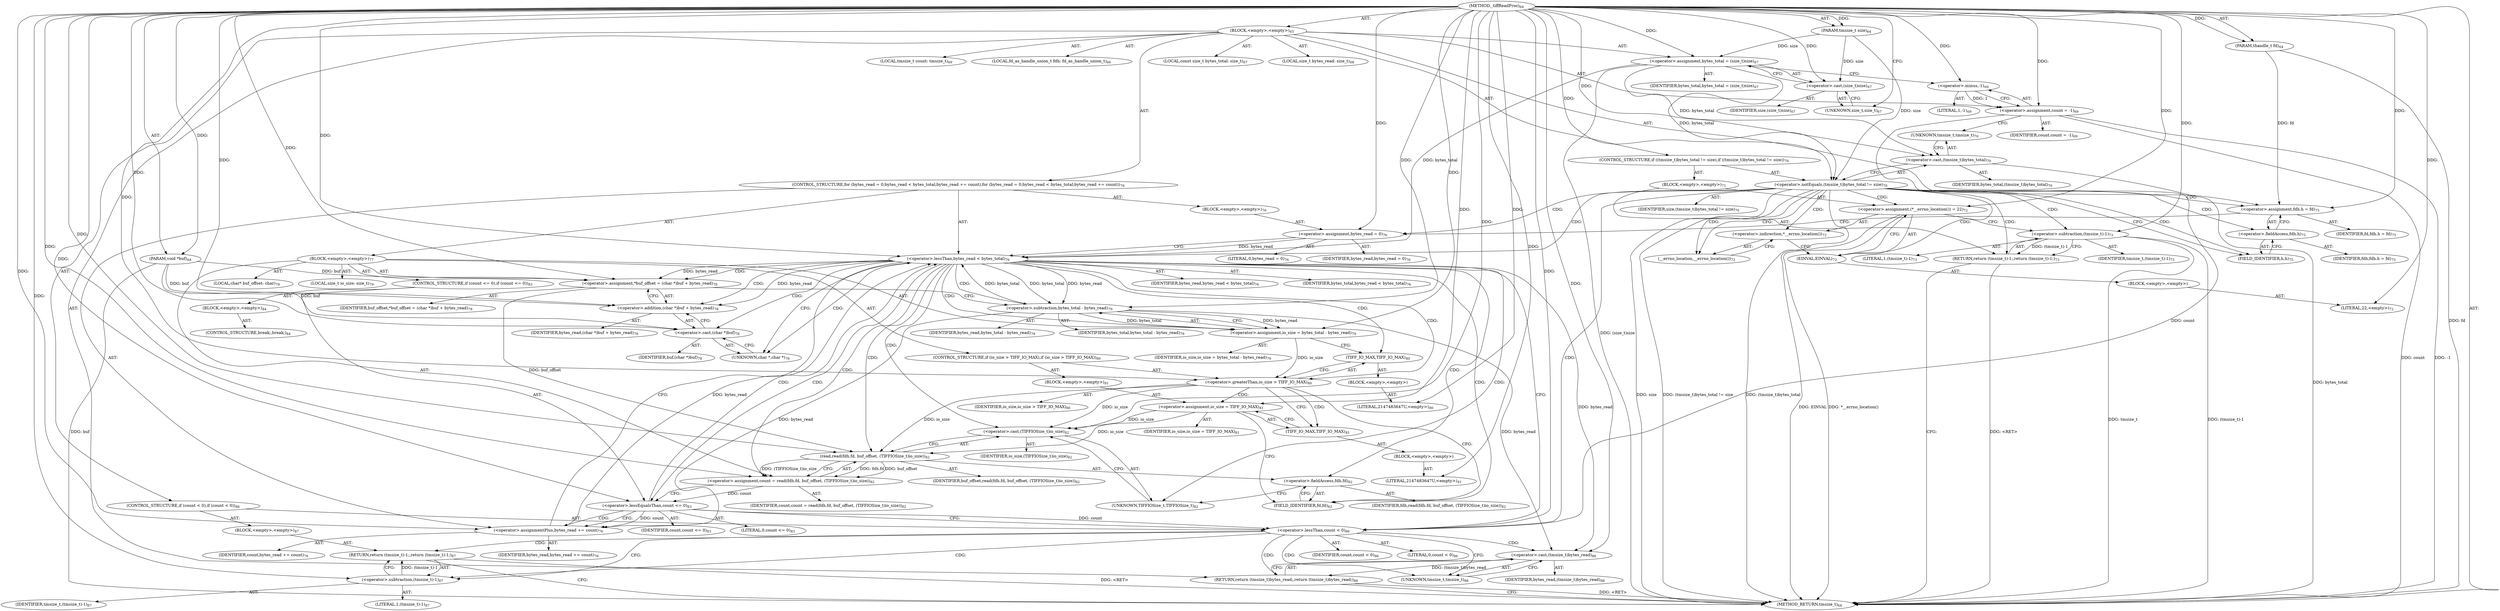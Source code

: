 digraph "_tiffReadProc" {  
"33563" [label = <(METHOD,_tiffReadProc)<SUB>64</SUB>> ]
"33564" [label = <(PARAM,thandle_t fd)<SUB>64</SUB>> ]
"33565" [label = <(PARAM,void *buf)<SUB>64</SUB>> ]
"33566" [label = <(PARAM,tmsize_t size)<SUB>64</SUB>> ]
"33567" [label = <(BLOCK,&lt;empty&gt;,&lt;empty&gt;)<SUB>65</SUB>> ]
"33568" [label = <(LOCAL,fd_as_handle_union_t fdh: fd_as_handle_union_t)<SUB>66</SUB>> ]
"33569" [label = <(LOCAL,const size_t bytes_total: size_t)<SUB>67</SUB>> ]
"33570" [label = <(&lt;operator&gt;.assignment,bytes_total = (size_t)size)<SUB>67</SUB>> ]
"33571" [label = <(IDENTIFIER,bytes_total,bytes_total = (size_t)size)<SUB>67</SUB>> ]
"33572" [label = <(&lt;operator&gt;.cast,(size_t)size)<SUB>67</SUB>> ]
"33573" [label = <(UNKNOWN,size_t,size_t)<SUB>67</SUB>> ]
"33574" [label = <(IDENTIFIER,size,(size_t)size)<SUB>67</SUB>> ]
"33575" [label = <(LOCAL,size_t bytes_read: size_t)<SUB>68</SUB>> ]
"33576" [label = <(LOCAL,tmsize_t count: tmsize_t)<SUB>69</SUB>> ]
"33577" [label = <(&lt;operator&gt;.assignment,count = -1)<SUB>69</SUB>> ]
"33578" [label = <(IDENTIFIER,count,count = -1)<SUB>69</SUB>> ]
"33579" [label = <(&lt;operator&gt;.minus,-1)<SUB>69</SUB>> ]
"33580" [label = <(LITERAL,1,-1)<SUB>69</SUB>> ]
"33581" [label = <(CONTROL_STRUCTURE,if ((tmsize_t)bytes_total != size),if ((tmsize_t)bytes_total != size))<SUB>70</SUB>> ]
"33582" [label = <(&lt;operator&gt;.notEquals,(tmsize_t)bytes_total != size)<SUB>70</SUB>> ]
"33583" [label = <(&lt;operator&gt;.cast,(tmsize_t)bytes_total)<SUB>70</SUB>> ]
"33584" [label = <(UNKNOWN,tmsize_t,tmsize_t)<SUB>70</SUB>> ]
"33585" [label = <(IDENTIFIER,bytes_total,(tmsize_t)bytes_total)<SUB>70</SUB>> ]
"33586" [label = <(IDENTIFIER,size,(tmsize_t)bytes_total != size)<SUB>70</SUB>> ]
"33587" [label = <(BLOCK,&lt;empty&gt;,&lt;empty&gt;)<SUB>71</SUB>> ]
"33588" [label = <(&lt;operator&gt;.assignment,(*__errno_location()) = 22)<SUB>72</SUB>> ]
"33589" [label = <(&lt;operator&gt;.indirection,*__errno_location())<SUB>72</SUB>> ]
"33590" [label = <(__errno_location,__errno_location())<SUB>72</SUB>> ]
"33591" [label = <(EINVAL,EINVAL)<SUB>72</SUB>> ]
"33592" [label = <(BLOCK,&lt;empty&gt;,&lt;empty&gt;)> ]
"33593" [label = <(LITERAL,22,&lt;empty&gt;)<SUB>72</SUB>> ]
"33594" [label = <(RETURN,return (tmsize_t)-1;,return (tmsize_t)-1;)<SUB>73</SUB>> ]
"33595" [label = <(&lt;operator&gt;.subtraction,(tmsize_t)-1)<SUB>73</SUB>> ]
"33596" [label = <(IDENTIFIER,tmsize_t,(tmsize_t)-1)<SUB>73</SUB>> ]
"33597" [label = <(LITERAL,1,(tmsize_t)-1)<SUB>73</SUB>> ]
"33598" [label = <(&lt;operator&gt;.assignment,fdh.h = fd)<SUB>75</SUB>> ]
"33599" [label = <(&lt;operator&gt;.fieldAccess,fdh.h)<SUB>75</SUB>> ]
"33600" [label = <(IDENTIFIER,fdh,fdh.h = fd)<SUB>75</SUB>> ]
"33601" [label = <(FIELD_IDENTIFIER,h,h)<SUB>75</SUB>> ]
"33602" [label = <(IDENTIFIER,fd,fdh.h = fd)<SUB>75</SUB>> ]
"33603" [label = <(CONTROL_STRUCTURE,for (bytes_read = 0;bytes_read &lt; bytes_total;bytes_read += count),for (bytes_read = 0;bytes_read &lt; bytes_total;bytes_read += count))<SUB>76</SUB>> ]
"33604" [label = <(BLOCK,&lt;empty&gt;,&lt;empty&gt;)<SUB>76</SUB>> ]
"33605" [label = <(&lt;operator&gt;.assignment,bytes_read = 0)<SUB>76</SUB>> ]
"33606" [label = <(IDENTIFIER,bytes_read,bytes_read = 0)<SUB>76</SUB>> ]
"33607" [label = <(LITERAL,0,bytes_read = 0)<SUB>76</SUB>> ]
"33608" [label = <(&lt;operator&gt;.lessThan,bytes_read &lt; bytes_total)<SUB>76</SUB>> ]
"33609" [label = <(IDENTIFIER,bytes_read,bytes_read &lt; bytes_total)<SUB>76</SUB>> ]
"33610" [label = <(IDENTIFIER,bytes_total,bytes_read &lt; bytes_total)<SUB>76</SUB>> ]
"33611" [label = <(&lt;operator&gt;.assignmentPlus,bytes_read += count)<SUB>76</SUB>> ]
"33612" [label = <(IDENTIFIER,bytes_read,bytes_read += count)<SUB>76</SUB>> ]
"33613" [label = <(IDENTIFIER,count,bytes_read += count)<SUB>76</SUB>> ]
"33614" [label = <(BLOCK,&lt;empty&gt;,&lt;empty&gt;)<SUB>77</SUB>> ]
"33615" [label = <(LOCAL,char* buf_offset: char)<SUB>78</SUB>> ]
"33616" [label = <(&lt;operator&gt;.assignment,*buf_offset = (char *)buf + bytes_read)<SUB>78</SUB>> ]
"33617" [label = <(IDENTIFIER,buf_offset,*buf_offset = (char *)buf + bytes_read)<SUB>78</SUB>> ]
"33618" [label = <(&lt;operator&gt;.addition,(char *)buf + bytes_read)<SUB>78</SUB>> ]
"33619" [label = <(&lt;operator&gt;.cast,(char *)buf)<SUB>78</SUB>> ]
"33620" [label = <(UNKNOWN,char *,char *)<SUB>78</SUB>> ]
"33621" [label = <(IDENTIFIER,buf,(char *)buf)<SUB>78</SUB>> ]
"33622" [label = <(IDENTIFIER,bytes_read,(char *)buf + bytes_read)<SUB>78</SUB>> ]
"33623" [label = <(LOCAL,size_t io_size: size_t)<SUB>79</SUB>> ]
"33624" [label = <(&lt;operator&gt;.assignment,io_size = bytes_total - bytes_read)<SUB>79</SUB>> ]
"33625" [label = <(IDENTIFIER,io_size,io_size = bytes_total - bytes_read)<SUB>79</SUB>> ]
"33626" [label = <(&lt;operator&gt;.subtraction,bytes_total - bytes_read)<SUB>79</SUB>> ]
"33627" [label = <(IDENTIFIER,bytes_total,bytes_total - bytes_read)<SUB>79</SUB>> ]
"33628" [label = <(IDENTIFIER,bytes_read,bytes_total - bytes_read)<SUB>79</SUB>> ]
"33629" [label = <(CONTROL_STRUCTURE,if (io_size &gt; TIFF_IO_MAX),if (io_size &gt; TIFF_IO_MAX))<SUB>80</SUB>> ]
"33630" [label = <(&lt;operator&gt;.greaterThan,io_size &gt; TIFF_IO_MAX)<SUB>80</SUB>> ]
"33631" [label = <(IDENTIFIER,io_size,io_size &gt; TIFF_IO_MAX)<SUB>80</SUB>> ]
"33632" [label = <(TIFF_IO_MAX,TIFF_IO_MAX)<SUB>80</SUB>> ]
"33633" [label = <(BLOCK,&lt;empty&gt;,&lt;empty&gt;)> ]
"33634" [label = <(LITERAL,2147483647U,&lt;empty&gt;)<SUB>80</SUB>> ]
"33635" [label = <(BLOCK,&lt;empty&gt;,&lt;empty&gt;)<SUB>81</SUB>> ]
"33636" [label = <(&lt;operator&gt;.assignment,io_size = TIFF_IO_MAX)<SUB>81</SUB>> ]
"33637" [label = <(IDENTIFIER,io_size,io_size = TIFF_IO_MAX)<SUB>81</SUB>> ]
"33638" [label = <(TIFF_IO_MAX,TIFF_IO_MAX)<SUB>81</SUB>> ]
"33639" [label = <(BLOCK,&lt;empty&gt;,&lt;empty&gt;)> ]
"33640" [label = <(LITERAL,2147483647U,&lt;empty&gt;)<SUB>81</SUB>> ]
"33641" [label = <(&lt;operator&gt;.assignment,count = read(fdh.fd, buf_offset, (TIFFIOSize_t)io_size))<SUB>82</SUB>> ]
"33642" [label = <(IDENTIFIER,count,count = read(fdh.fd, buf_offset, (TIFFIOSize_t)io_size))<SUB>82</SUB>> ]
"33643" [label = <(read,read(fdh.fd, buf_offset, (TIFFIOSize_t)io_size))<SUB>82</SUB>> ]
"33644" [label = <(&lt;operator&gt;.fieldAccess,fdh.fd)<SUB>82</SUB>> ]
"33645" [label = <(IDENTIFIER,fdh,read(fdh.fd, buf_offset, (TIFFIOSize_t)io_size))<SUB>82</SUB>> ]
"33646" [label = <(FIELD_IDENTIFIER,fd,fd)<SUB>82</SUB>> ]
"33647" [label = <(IDENTIFIER,buf_offset,read(fdh.fd, buf_offset, (TIFFIOSize_t)io_size))<SUB>82</SUB>> ]
"33648" [label = <(&lt;operator&gt;.cast,(TIFFIOSize_t)io_size)<SUB>82</SUB>> ]
"33649" [label = <(UNKNOWN,TIFFIOSize_t,TIFFIOSize_t)<SUB>82</SUB>> ]
"33650" [label = <(IDENTIFIER,io_size,(TIFFIOSize_t)io_size)<SUB>82</SUB>> ]
"33651" [label = <(CONTROL_STRUCTURE,if (count &lt;= 0),if (count &lt;= 0))<SUB>83</SUB>> ]
"33652" [label = <(&lt;operator&gt;.lessEqualsThan,count &lt;= 0)<SUB>83</SUB>> ]
"33653" [label = <(IDENTIFIER,count,count &lt;= 0)<SUB>83</SUB>> ]
"33654" [label = <(LITERAL,0,count &lt;= 0)<SUB>83</SUB>> ]
"33655" [label = <(BLOCK,&lt;empty&gt;,&lt;empty&gt;)<SUB>84</SUB>> ]
"33656" [label = <(CONTROL_STRUCTURE,break;,break;)<SUB>84</SUB>> ]
"33657" [label = <(CONTROL_STRUCTURE,if (count &lt; 0),if (count &lt; 0))<SUB>86</SUB>> ]
"33658" [label = <(&lt;operator&gt;.lessThan,count &lt; 0)<SUB>86</SUB>> ]
"33659" [label = <(IDENTIFIER,count,count &lt; 0)<SUB>86</SUB>> ]
"33660" [label = <(LITERAL,0,count &lt; 0)<SUB>86</SUB>> ]
"33661" [label = <(BLOCK,&lt;empty&gt;,&lt;empty&gt;)<SUB>87</SUB>> ]
"33662" [label = <(RETURN,return (tmsize_t)-1;,return (tmsize_t)-1;)<SUB>87</SUB>> ]
"33663" [label = <(&lt;operator&gt;.subtraction,(tmsize_t)-1)<SUB>87</SUB>> ]
"33664" [label = <(IDENTIFIER,tmsize_t,(tmsize_t)-1)<SUB>87</SUB>> ]
"33665" [label = <(LITERAL,1,(tmsize_t)-1)<SUB>87</SUB>> ]
"33666" [label = <(RETURN,return (tmsize_t)bytes_read;,return (tmsize_t)bytes_read;)<SUB>88</SUB>> ]
"33667" [label = <(&lt;operator&gt;.cast,(tmsize_t)bytes_read)<SUB>88</SUB>> ]
"33668" [label = <(UNKNOWN,tmsize_t,tmsize_t)<SUB>88</SUB>> ]
"33669" [label = <(IDENTIFIER,bytes_read,(tmsize_t)bytes_read)<SUB>88</SUB>> ]
"33670" [label = <(METHOD_RETURN,tmsize_t)<SUB>64</SUB>> ]
  "33563" -> "33564"  [ label = "AST: "] 
  "33563" -> "33565"  [ label = "AST: "] 
  "33563" -> "33566"  [ label = "AST: "] 
  "33563" -> "33567"  [ label = "AST: "] 
  "33563" -> "33670"  [ label = "AST: "] 
  "33567" -> "33568"  [ label = "AST: "] 
  "33567" -> "33569"  [ label = "AST: "] 
  "33567" -> "33570"  [ label = "AST: "] 
  "33567" -> "33575"  [ label = "AST: "] 
  "33567" -> "33576"  [ label = "AST: "] 
  "33567" -> "33577"  [ label = "AST: "] 
  "33567" -> "33581"  [ label = "AST: "] 
  "33567" -> "33598"  [ label = "AST: "] 
  "33567" -> "33603"  [ label = "AST: "] 
  "33567" -> "33657"  [ label = "AST: "] 
  "33567" -> "33666"  [ label = "AST: "] 
  "33570" -> "33571"  [ label = "AST: "] 
  "33570" -> "33572"  [ label = "AST: "] 
  "33572" -> "33573"  [ label = "AST: "] 
  "33572" -> "33574"  [ label = "AST: "] 
  "33577" -> "33578"  [ label = "AST: "] 
  "33577" -> "33579"  [ label = "AST: "] 
  "33579" -> "33580"  [ label = "AST: "] 
  "33581" -> "33582"  [ label = "AST: "] 
  "33581" -> "33587"  [ label = "AST: "] 
  "33582" -> "33583"  [ label = "AST: "] 
  "33582" -> "33586"  [ label = "AST: "] 
  "33583" -> "33584"  [ label = "AST: "] 
  "33583" -> "33585"  [ label = "AST: "] 
  "33587" -> "33588"  [ label = "AST: "] 
  "33587" -> "33594"  [ label = "AST: "] 
  "33588" -> "33589"  [ label = "AST: "] 
  "33588" -> "33591"  [ label = "AST: "] 
  "33589" -> "33590"  [ label = "AST: "] 
  "33591" -> "33592"  [ label = "AST: "] 
  "33592" -> "33593"  [ label = "AST: "] 
  "33594" -> "33595"  [ label = "AST: "] 
  "33595" -> "33596"  [ label = "AST: "] 
  "33595" -> "33597"  [ label = "AST: "] 
  "33598" -> "33599"  [ label = "AST: "] 
  "33598" -> "33602"  [ label = "AST: "] 
  "33599" -> "33600"  [ label = "AST: "] 
  "33599" -> "33601"  [ label = "AST: "] 
  "33603" -> "33604"  [ label = "AST: "] 
  "33603" -> "33608"  [ label = "AST: "] 
  "33603" -> "33611"  [ label = "AST: "] 
  "33603" -> "33614"  [ label = "AST: "] 
  "33604" -> "33605"  [ label = "AST: "] 
  "33605" -> "33606"  [ label = "AST: "] 
  "33605" -> "33607"  [ label = "AST: "] 
  "33608" -> "33609"  [ label = "AST: "] 
  "33608" -> "33610"  [ label = "AST: "] 
  "33611" -> "33612"  [ label = "AST: "] 
  "33611" -> "33613"  [ label = "AST: "] 
  "33614" -> "33615"  [ label = "AST: "] 
  "33614" -> "33616"  [ label = "AST: "] 
  "33614" -> "33623"  [ label = "AST: "] 
  "33614" -> "33624"  [ label = "AST: "] 
  "33614" -> "33629"  [ label = "AST: "] 
  "33614" -> "33641"  [ label = "AST: "] 
  "33614" -> "33651"  [ label = "AST: "] 
  "33616" -> "33617"  [ label = "AST: "] 
  "33616" -> "33618"  [ label = "AST: "] 
  "33618" -> "33619"  [ label = "AST: "] 
  "33618" -> "33622"  [ label = "AST: "] 
  "33619" -> "33620"  [ label = "AST: "] 
  "33619" -> "33621"  [ label = "AST: "] 
  "33624" -> "33625"  [ label = "AST: "] 
  "33624" -> "33626"  [ label = "AST: "] 
  "33626" -> "33627"  [ label = "AST: "] 
  "33626" -> "33628"  [ label = "AST: "] 
  "33629" -> "33630"  [ label = "AST: "] 
  "33629" -> "33635"  [ label = "AST: "] 
  "33630" -> "33631"  [ label = "AST: "] 
  "33630" -> "33632"  [ label = "AST: "] 
  "33632" -> "33633"  [ label = "AST: "] 
  "33633" -> "33634"  [ label = "AST: "] 
  "33635" -> "33636"  [ label = "AST: "] 
  "33636" -> "33637"  [ label = "AST: "] 
  "33636" -> "33638"  [ label = "AST: "] 
  "33638" -> "33639"  [ label = "AST: "] 
  "33639" -> "33640"  [ label = "AST: "] 
  "33641" -> "33642"  [ label = "AST: "] 
  "33641" -> "33643"  [ label = "AST: "] 
  "33643" -> "33644"  [ label = "AST: "] 
  "33643" -> "33647"  [ label = "AST: "] 
  "33643" -> "33648"  [ label = "AST: "] 
  "33644" -> "33645"  [ label = "AST: "] 
  "33644" -> "33646"  [ label = "AST: "] 
  "33648" -> "33649"  [ label = "AST: "] 
  "33648" -> "33650"  [ label = "AST: "] 
  "33651" -> "33652"  [ label = "AST: "] 
  "33651" -> "33655"  [ label = "AST: "] 
  "33652" -> "33653"  [ label = "AST: "] 
  "33652" -> "33654"  [ label = "AST: "] 
  "33655" -> "33656"  [ label = "AST: "] 
  "33657" -> "33658"  [ label = "AST: "] 
  "33657" -> "33661"  [ label = "AST: "] 
  "33658" -> "33659"  [ label = "AST: "] 
  "33658" -> "33660"  [ label = "AST: "] 
  "33661" -> "33662"  [ label = "AST: "] 
  "33662" -> "33663"  [ label = "AST: "] 
  "33663" -> "33664"  [ label = "AST: "] 
  "33663" -> "33665"  [ label = "AST: "] 
  "33666" -> "33667"  [ label = "AST: "] 
  "33667" -> "33668"  [ label = "AST: "] 
  "33667" -> "33669"  [ label = "AST: "] 
  "33570" -> "33579"  [ label = "CFG: "] 
  "33577" -> "33584"  [ label = "CFG: "] 
  "33598" -> "33605"  [ label = "CFG: "] 
  "33666" -> "33670"  [ label = "CFG: "] 
  "33572" -> "33570"  [ label = "CFG: "] 
  "33579" -> "33577"  [ label = "CFG: "] 
  "33582" -> "33590"  [ label = "CFG: "] 
  "33582" -> "33601"  [ label = "CFG: "] 
  "33599" -> "33598"  [ label = "CFG: "] 
  "33608" -> "33620"  [ label = "CFG: "] 
  "33608" -> "33658"  [ label = "CFG: "] 
  "33611" -> "33608"  [ label = "CFG: "] 
  "33658" -> "33668"  [ label = "CFG: "] 
  "33658" -> "33663"  [ label = "CFG: "] 
  "33667" -> "33666"  [ label = "CFG: "] 
  "33573" -> "33572"  [ label = "CFG: "] 
  "33583" -> "33582"  [ label = "CFG: "] 
  "33588" -> "33595"  [ label = "CFG: "] 
  "33594" -> "33670"  [ label = "CFG: "] 
  "33601" -> "33599"  [ label = "CFG: "] 
  "33605" -> "33608"  [ label = "CFG: "] 
  "33616" -> "33626"  [ label = "CFG: "] 
  "33624" -> "33632"  [ label = "CFG: "] 
  "33641" -> "33652"  [ label = "CFG: "] 
  "33662" -> "33670"  [ label = "CFG: "] 
  "33668" -> "33667"  [ label = "CFG: "] 
  "33584" -> "33583"  [ label = "CFG: "] 
  "33589" -> "33591"  [ label = "CFG: "] 
  "33591" -> "33588"  [ label = "CFG: "] 
  "33595" -> "33594"  [ label = "CFG: "] 
  "33618" -> "33616"  [ label = "CFG: "] 
  "33626" -> "33624"  [ label = "CFG: "] 
  "33630" -> "33638"  [ label = "CFG: "] 
  "33630" -> "33646"  [ label = "CFG: "] 
  "33643" -> "33641"  [ label = "CFG: "] 
  "33652" -> "33658"  [ label = "CFG: "] 
  "33652" -> "33611"  [ label = "CFG: "] 
  "33663" -> "33662"  [ label = "CFG: "] 
  "33590" -> "33589"  [ label = "CFG: "] 
  "33619" -> "33618"  [ label = "CFG: "] 
  "33632" -> "33630"  [ label = "CFG: "] 
  "33636" -> "33646"  [ label = "CFG: "] 
  "33644" -> "33649"  [ label = "CFG: "] 
  "33648" -> "33643"  [ label = "CFG: "] 
  "33620" -> "33619"  [ label = "CFG: "] 
  "33638" -> "33636"  [ label = "CFG: "] 
  "33646" -> "33644"  [ label = "CFG: "] 
  "33649" -> "33648"  [ label = "CFG: "] 
  "33563" -> "33573"  [ label = "CFG: "] 
  "33594" -> "33670"  [ label = "DDG: &lt;RET&gt;"] 
  "33662" -> "33670"  [ label = "DDG: &lt;RET&gt;"] 
  "33666" -> "33670"  [ label = "DDG: &lt;RET&gt;"] 
  "33564" -> "33670"  [ label = "DDG: fd"] 
  "33565" -> "33670"  [ label = "DDG: buf"] 
  "33570" -> "33670"  [ label = "DDG: (size_t)size"] 
  "33577" -> "33670"  [ label = "DDG: count"] 
  "33577" -> "33670"  [ label = "DDG: -1"] 
  "33583" -> "33670"  [ label = "DDG: bytes_total"] 
  "33582" -> "33670"  [ label = "DDG: (tmsize_t)bytes_total"] 
  "33582" -> "33670"  [ label = "DDG: size"] 
  "33582" -> "33670"  [ label = "DDG: (tmsize_t)bytes_total != size"] 
  "33588" -> "33670"  [ label = "DDG: *__errno_location()"] 
  "33588" -> "33670"  [ label = "DDG: EINVAL"] 
  "33595" -> "33670"  [ label = "DDG: tmsize_t"] 
  "33595" -> "33670"  [ label = "DDG: (tmsize_t)-1"] 
  "33563" -> "33564"  [ label = "DDG: "] 
  "33563" -> "33565"  [ label = "DDG: "] 
  "33563" -> "33566"  [ label = "DDG: "] 
  "33566" -> "33570"  [ label = "DDG: size"] 
  "33563" -> "33570"  [ label = "DDG: "] 
  "33579" -> "33577"  [ label = "DDG: 1"] 
  "33564" -> "33598"  [ label = "DDG: fd"] 
  "33563" -> "33598"  [ label = "DDG: "] 
  "33667" -> "33666"  [ label = "DDG: (tmsize_t)bytes_read"] 
  "33563" -> "33577"  [ label = "DDG: "] 
  "33652" -> "33611"  [ label = "DDG: count"] 
  "33563" -> "33611"  [ label = "DDG: "] 
  "33608" -> "33667"  [ label = "DDG: bytes_read"] 
  "33626" -> "33667"  [ label = "DDG: bytes_read"] 
  "33563" -> "33667"  [ label = "DDG: "] 
  "33566" -> "33572"  [ label = "DDG: size"] 
  "33563" -> "33572"  [ label = "DDG: "] 
  "33563" -> "33579"  [ label = "DDG: "] 
  "33570" -> "33582"  [ label = "DDG: bytes_total"] 
  "33563" -> "33582"  [ label = "DDG: "] 
  "33566" -> "33582"  [ label = "DDG: size"] 
  "33563" -> "33588"  [ label = "DDG: "] 
  "33595" -> "33594"  [ label = "DDG: (tmsize_t)-1"] 
  "33563" -> "33605"  [ label = "DDG: "] 
  "33605" -> "33608"  [ label = "DDG: bytes_read"] 
  "33611" -> "33608"  [ label = "DDG: bytes_read"] 
  "33563" -> "33608"  [ label = "DDG: "] 
  "33626" -> "33608"  [ label = "DDG: bytes_total"] 
  "33570" -> "33608"  [ label = "DDG: bytes_total"] 
  "33626" -> "33611"  [ label = "DDG: bytes_read"] 
  "33565" -> "33616"  [ label = "DDG: buf"] 
  "33563" -> "33616"  [ label = "DDG: "] 
  "33608" -> "33616"  [ label = "DDG: bytes_read"] 
  "33626" -> "33624"  [ label = "DDG: bytes_total"] 
  "33626" -> "33624"  [ label = "DDG: bytes_read"] 
  "33643" -> "33641"  [ label = "DDG: fdh.fd"] 
  "33643" -> "33641"  [ label = "DDG: buf_offset"] 
  "33643" -> "33641"  [ label = "DDG: (TIFFIOSize_t)io_size"] 
  "33577" -> "33658"  [ label = "DDG: count"] 
  "33652" -> "33658"  [ label = "DDG: count"] 
  "33563" -> "33658"  [ label = "DDG: "] 
  "33663" -> "33662"  [ label = "DDG: (tmsize_t)-1"] 
  "33570" -> "33583"  [ label = "DDG: bytes_total"] 
  "33563" -> "33583"  [ label = "DDG: "] 
  "33563" -> "33624"  [ label = "DDG: "] 
  "33563" -> "33641"  [ label = "DDG: "] 
  "33563" -> "33595"  [ label = "DDG: "] 
  "33565" -> "33618"  [ label = "DDG: buf"] 
  "33563" -> "33618"  [ label = "DDG: "] 
  "33608" -> "33618"  [ label = "DDG: bytes_read"] 
  "33608" -> "33626"  [ label = "DDG: bytes_total"] 
  "33563" -> "33626"  [ label = "DDG: "] 
  "33608" -> "33626"  [ label = "DDG: bytes_read"] 
  "33624" -> "33630"  [ label = "DDG: io_size"] 
  "33563" -> "33630"  [ label = "DDG: "] 
  "33563" -> "33636"  [ label = "DDG: "] 
  "33616" -> "33643"  [ label = "DDG: buf_offset"] 
  "33563" -> "33643"  [ label = "DDG: "] 
  "33630" -> "33643"  [ label = "DDG: io_size"] 
  "33636" -> "33643"  [ label = "DDG: io_size"] 
  "33641" -> "33652"  [ label = "DDG: count"] 
  "33563" -> "33652"  [ label = "DDG: "] 
  "33563" -> "33663"  [ label = "DDG: "] 
  "33563" -> "33593"  [ label = "DDG: "] 
  "33565" -> "33619"  [ label = "DDG: buf"] 
  "33563" -> "33619"  [ label = "DDG: "] 
  "33630" -> "33648"  [ label = "DDG: io_size"] 
  "33636" -> "33648"  [ label = "DDG: io_size"] 
  "33563" -> "33648"  [ label = "DDG: "] 
  "33563" -> "33634"  [ label = "DDG: "] 
  "33563" -> "33640"  [ label = "DDG: "] 
  "33582" -> "33601"  [ label = "CDG: "] 
  "33582" -> "33589"  [ label = "CDG: "] 
  "33582" -> "33588"  [ label = "CDG: "] 
  "33582" -> "33605"  [ label = "CDG: "] 
  "33582" -> "33598"  [ label = "CDG: "] 
  "33582" -> "33599"  [ label = "CDG: "] 
  "33582" -> "33608"  [ label = "CDG: "] 
  "33582" -> "33595"  [ label = "CDG: "] 
  "33582" -> "33591"  [ label = "CDG: "] 
  "33582" -> "33590"  [ label = "CDG: "] 
  "33582" -> "33658"  [ label = "CDG: "] 
  "33582" -> "33594"  [ label = "CDG: "] 
  "33608" -> "33626"  [ label = "CDG: "] 
  "33608" -> "33616"  [ label = "CDG: "] 
  "33608" -> "33648"  [ label = "CDG: "] 
  "33608" -> "33644"  [ label = "CDG: "] 
  "33608" -> "33646"  [ label = "CDG: "] 
  "33608" -> "33632"  [ label = "CDG: "] 
  "33608" -> "33619"  [ label = "CDG: "] 
  "33608" -> "33620"  [ label = "CDG: "] 
  "33608" -> "33649"  [ label = "CDG: "] 
  "33608" -> "33652"  [ label = "CDG: "] 
  "33608" -> "33630"  [ label = "CDG: "] 
  "33608" -> "33624"  [ label = "CDG: "] 
  "33608" -> "33618"  [ label = "CDG: "] 
  "33608" -> "33643"  [ label = "CDG: "] 
  "33608" -> "33641"  [ label = "CDG: "] 
  "33658" -> "33663"  [ label = "CDG: "] 
  "33658" -> "33668"  [ label = "CDG: "] 
  "33658" -> "33662"  [ label = "CDG: "] 
  "33658" -> "33667"  [ label = "CDG: "] 
  "33658" -> "33666"  [ label = "CDG: "] 
  "33630" -> "33636"  [ label = "CDG: "] 
  "33630" -> "33638"  [ label = "CDG: "] 
  "33652" -> "33608"  [ label = "CDG: "] 
  "33652" -> "33611"  [ label = "CDG: "] 
}
